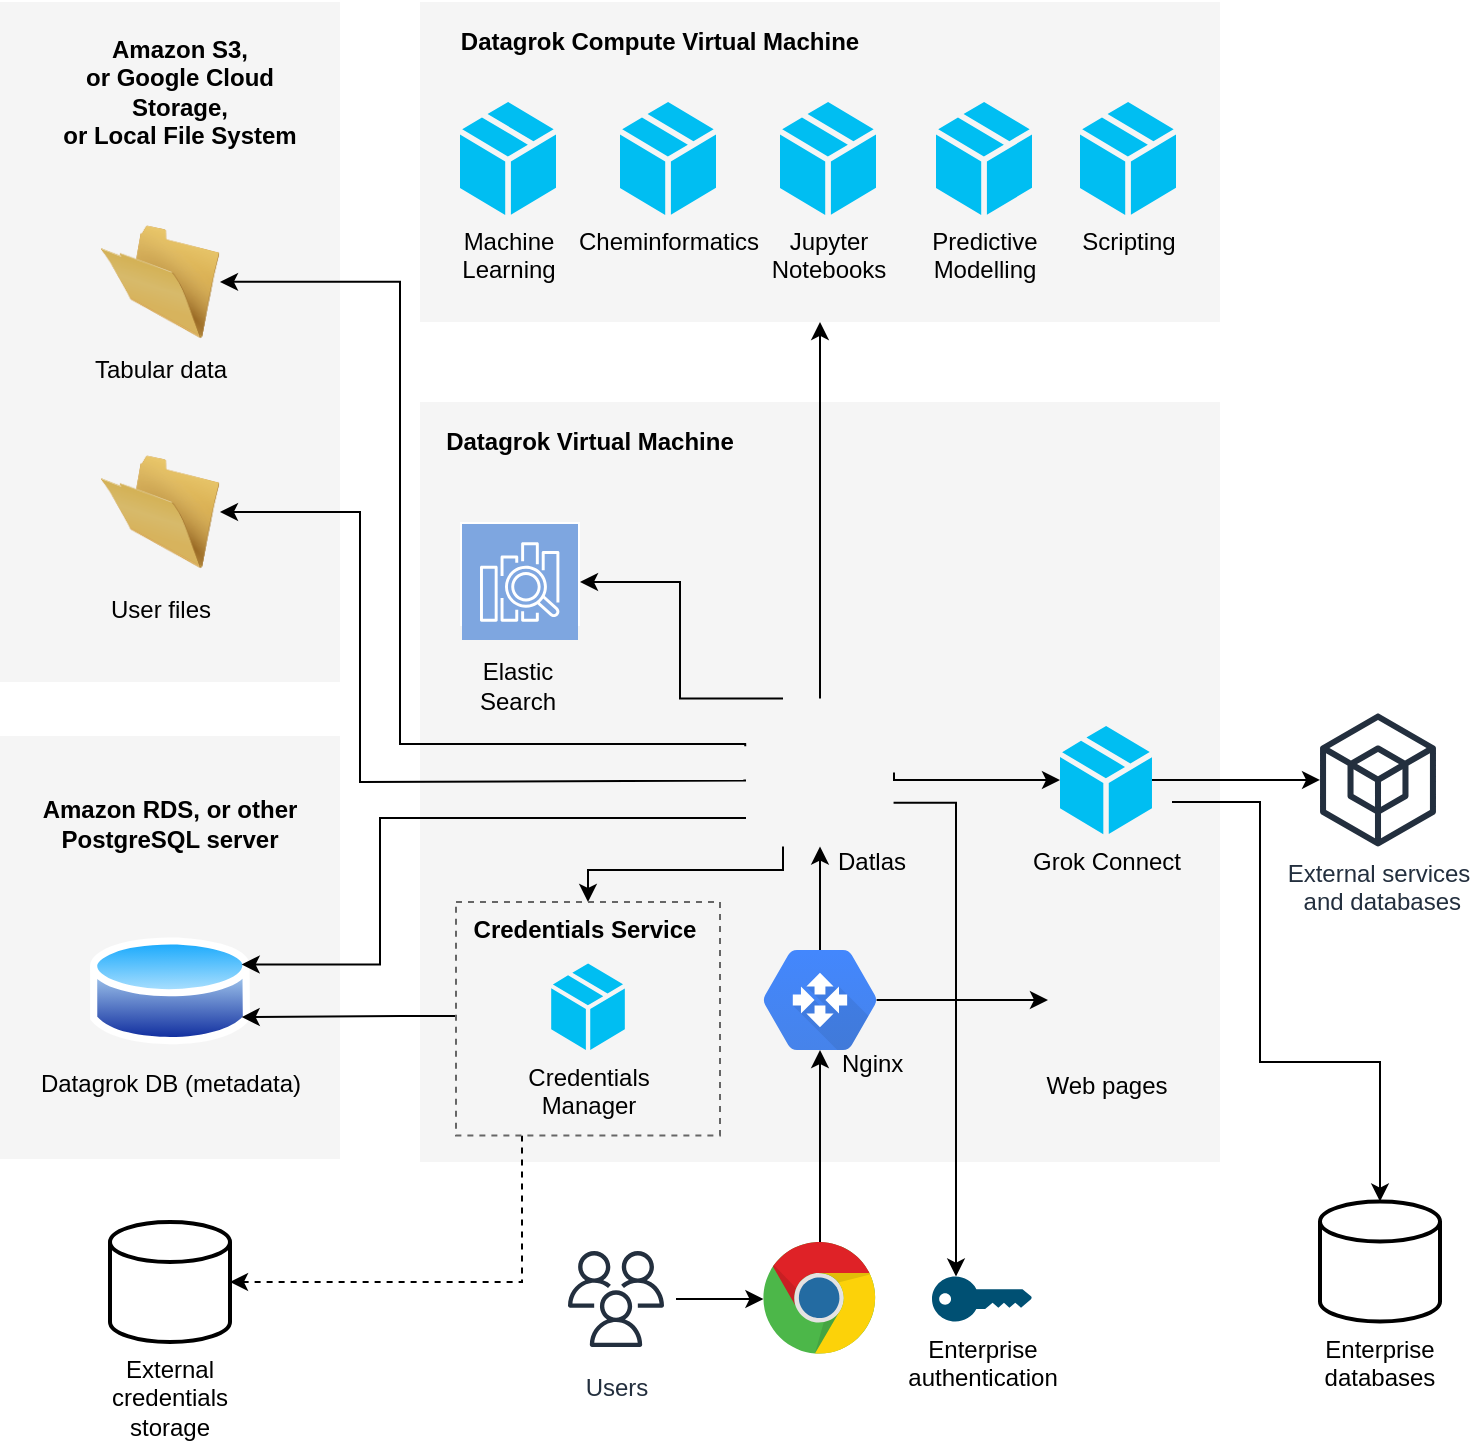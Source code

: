 <mxfile version="15.8.6" type="device"><diagram id="QLXq45b-At0BDzB_G8LP" name="Page-1"><mxGraphModel dx="897" dy="532" grid="1" gridSize="10" guides="1" tooltips="1" connect="1" arrows="1" fold="1" page="1" pageScale="1" pageWidth="827" pageHeight="1169" math="0" shadow="0"><root><mxCell id="0"/><mxCell id="1" parent="0"/><mxCell id="sPx1KUijVhaxjiqW4OBx-48" value="" style="rounded=0;whiteSpace=wrap;html=1;fillColor=#f5f5f5;strokeColor=none;fontColor=#333333;" parent="1" vertex="1"><mxGeometry x="280" y="340" width="400" height="380" as="geometry"/></mxCell><mxCell id="sPx1KUijVhaxjiqW4OBx-45" value="" style="rounded=0;whiteSpace=wrap;html=1;fillColor=#f5f5f5;strokeColor=none;fontColor=#333333;" parent="1" vertex="1"><mxGeometry x="70" y="506.99" width="170" height="211.5" as="geometry"/></mxCell><mxCell id="sPx1KUijVhaxjiqW4OBx-2" value="" style="rounded=0;whiteSpace=wrap;html=1;strokeColor=none;fillColor=#f5f5f5;fontColor=#333333;" parent="1" vertex="1"><mxGeometry x="70" y="139.97" width="170" height="340" as="geometry"/></mxCell><mxCell id="sPx1KUijVhaxjiqW4OBx-49" value="Datagrok Virtual Machine" style="text;html=1;strokeColor=none;fillColor=none;align=center;verticalAlign=middle;whiteSpace=wrap;rounded=0;fontStyle=1" parent="1" vertex="1"><mxGeometry x="280" y="350" width="170" height="20" as="geometry"/></mxCell><mxCell id="sPx1KUijVhaxjiqW4OBx-20" value="" style="rounded=0;whiteSpace=wrap;html=1;strokeColor=none;fillColor=#f5f5f5;fontColor=#333333;" parent="1" vertex="1"><mxGeometry x="280" y="139.97" width="400" height="160" as="geometry"/></mxCell><mxCell id="sPx1KUijVhaxjiqW4OBx-21" value="Datagrok Compute Virtual Machine" style="text;html=1;strokeColor=none;fillColor=none;align=center;verticalAlign=middle;whiteSpace=wrap;rounded=0;fontStyle=1" parent="1" vertex="1"><mxGeometry x="290" y="149.97" width="220" height="20" as="geometry"/></mxCell><mxCell id="sPx1KUijVhaxjiqW4OBx-22" value="Machine&lt;br&gt;Learning&lt;br&gt;" style="verticalLabelPosition=bottom;html=1;verticalAlign=top;align=center;strokeColor=none;fillColor=#00BEF2;shape=mxgraph.azure.cloud_service_package_file;labelBackgroundColor=none;" parent="1" vertex="1"><mxGeometry x="300" y="189.97" width="48" height="56.47" as="geometry"/></mxCell><mxCell id="sPx1KUijVhaxjiqW4OBx-24" value="Cheminformatics" style="verticalLabelPosition=bottom;html=1;verticalAlign=top;align=center;strokeColor=none;fillColor=#00BEF2;shape=mxgraph.azure.cloud_service_package_file;labelBackgroundColor=none;" parent="1" vertex="1"><mxGeometry x="380" y="189.97" width="48" height="56.47" as="geometry"/></mxCell><mxCell id="sPx1KUijVhaxjiqW4OBx-26" value="Jupyter&lt;br&gt;Notebooks" style="verticalLabelPosition=bottom;html=1;verticalAlign=top;align=center;strokeColor=none;fillColor=#00BEF2;shape=mxgraph.azure.cloud_service_package_file;labelBackgroundColor=none;" parent="1" vertex="1"><mxGeometry x="460" y="189.97" width="48" height="56.47" as="geometry"/></mxCell><mxCell id="sPx1KUijVhaxjiqW4OBx-28" value="Predictive &lt;br&gt;Modelling" style="verticalLabelPosition=bottom;html=1;verticalAlign=top;align=center;strokeColor=none;fillColor=#00BEF2;shape=mxgraph.azure.cloud_service_package_file;labelBackgroundColor=none;" parent="1" vertex="1"><mxGeometry x="538" y="189.97" width="48" height="56.47" as="geometry"/></mxCell><mxCell id="sPx1KUijVhaxjiqW4OBx-30" value="Scripting" style="verticalLabelPosition=bottom;html=1;verticalAlign=top;align=center;strokeColor=none;fillColor=#00BEF2;shape=mxgraph.azure.cloud_service_package_file;labelBackgroundColor=none;" parent="1" vertex="1"><mxGeometry x="610" y="189.97" width="48" height="56.47" as="geometry"/></mxCell><mxCell id="sPx1KUijVhaxjiqW4OBx-83" style="edgeStyle=orthogonalEdgeStyle;rounded=0;orthogonalLoop=1;jettySize=auto;html=1;" parent="1" source="sPx1KUijVhaxjiqW4OBx-55" target="sPx1KUijVhaxjiqW4OBx-57" edge="1"><mxGeometry relative="1" as="geometry"/></mxCell><mxCell id="sPx1KUijVhaxjiqW4OBx-64" style="edgeStyle=orthogonalEdgeStyle;rounded=0;orthogonalLoop=1;jettySize=auto;html=1;" parent="1" source="sPx1KUijVhaxjiqW4OBx-56" target="sPx1KUijVhaxjiqW4OBx-55" edge="1"><mxGeometry relative="1" as="geometry"><mxPoint x="456" y="668" as="targetPoint"/></mxGeometry></mxCell><mxCell id="sPx1KUijVhaxjiqW4OBx-56" value="" style="dashed=0;outlineConnect=0;html=1;align=center;labelPosition=center;verticalLabelPosition=bottom;verticalAlign=top;shape=mxgraph.weblogos.chrome" parent="1" vertex="1"><mxGeometry x="451.71" y="760" width="56.58" height="57.03" as="geometry"/></mxCell><mxCell id="sPx1KUijVhaxjiqW4OBx-57" value="Web pages" style="shape=image;html=1;verticalAlign=top;verticalLabelPosition=bottom;labelBackgroundColor=none;imageAspect=0;aspect=fixed;image=https://cdn4.iconfinder.com/data/icons/materia-flat-social-free/24/038_027_share_code_link_html_android_material-128.png" parent="1" vertex="1"><mxGeometry x="593.99" y="610" width="58" height="58" as="geometry"/></mxCell><mxCell id="sPx1KUijVhaxjiqW4OBx-63" style="edgeStyle=orthogonalEdgeStyle;rounded=0;orthogonalLoop=1;jettySize=auto;html=1;entryX=0.5;entryY=1;entryDx=0;entryDy=0;" parent="1" source="sPx1KUijVhaxjiqW4OBx-55" target="sPx1KUijVhaxjiqW4OBx-1" edge="1"><mxGeometry relative="1" as="geometry"><mxPoint x="456" y="610" as="sourcePoint"/></mxGeometry></mxCell><mxCell id="sPx1KUijVhaxjiqW4OBx-69" style="edgeStyle=orthogonalEdgeStyle;rounded=0;orthogonalLoop=1;jettySize=auto;html=1;exitX=-0.018;exitY=0.554;exitDx=0;exitDy=0;entryX=1;entryY=0.5;entryDx=0;entryDy=0;exitPerimeter=0;" parent="1" source="sPx1KUijVhaxjiqW4OBx-1" target="sPx1KUijVhaxjiqW4OBx-9" edge="1"><mxGeometry relative="1" as="geometry"><Array as="points"><mxPoint x="443" y="529"/><mxPoint x="250" y="530"/><mxPoint x="250" y="370"/></Array></mxGeometry></mxCell><mxCell id="sPx1KUijVhaxjiqW4OBx-70" style="edgeStyle=orthogonalEdgeStyle;rounded=0;orthogonalLoop=1;jettySize=auto;html=1;entryX=1;entryY=0.5;entryDx=0;entryDy=0;exitX=-0.005;exitY=0.322;exitDx=0;exitDy=0;exitPerimeter=0;" parent="1" source="sPx1KUijVhaxjiqW4OBx-1" target="sPx1KUijVhaxjiqW4OBx-8" edge="1"><mxGeometry relative="1" as="geometry"><Array as="points"><mxPoint x="443" y="511"/><mxPoint x="270" y="511"/><mxPoint x="270" y="280"/></Array></mxGeometry></mxCell><mxCell id="sPx1KUijVhaxjiqW4OBx-73" style="edgeStyle=orthogonalEdgeStyle;rounded=0;orthogonalLoop=1;jettySize=auto;html=1;exitX=1;exitY=0.5;exitDx=0;exitDy=0;" parent="1" source="sPx1KUijVhaxjiqW4OBx-1" target="sPx1KUijVhaxjiqW4OBx-72" edge="1"><mxGeometry relative="1" as="geometry"><Array as="points"><mxPoint x="517" y="529"/></Array></mxGeometry></mxCell><mxCell id="sPx1KUijVhaxjiqW4OBx-75" style="edgeStyle=orthogonalEdgeStyle;rounded=0;orthogonalLoop=1;jettySize=auto;html=1;exitX=0.997;exitY=0.704;exitDx=0;exitDy=0;entryX=0.24;entryY=0;entryDx=0;entryDy=0;entryPerimeter=0;exitPerimeter=0;" parent="1" source="sPx1KUijVhaxjiqW4OBx-1" target="sPx1KUijVhaxjiqW4OBx-74" edge="1"><mxGeometry relative="1" as="geometry"><Array as="points"><mxPoint x="548" y="540"/></Array></mxGeometry></mxCell><mxCell id="sPx1KUijVhaxjiqW4OBx-82" style="edgeStyle=orthogonalEdgeStyle;rounded=0;orthogonalLoop=1;jettySize=auto;html=1;exitX=0.25;exitY=0;exitDx=0;exitDy=0;" parent="1" source="sPx1KUijVhaxjiqW4OBx-1" target="sPx1KUijVhaxjiqW4OBx-78" edge="1"><mxGeometry relative="1" as="geometry"><Array as="points"><mxPoint x="410" y="488"/><mxPoint x="410" y="430"/></Array></mxGeometry></mxCell><mxCell id="sPx1KUijVhaxjiqW4OBx-90" style="edgeStyle=orthogonalEdgeStyle;rounded=0;orthogonalLoop=1;jettySize=auto;html=1;exitX=0.5;exitY=0;exitDx=0;exitDy=0;entryX=0.5;entryY=1;entryDx=0;entryDy=0;" parent="1" source="sPx1KUijVhaxjiqW4OBx-1" target="sPx1KUijVhaxjiqW4OBx-20" edge="1"><mxGeometry relative="1" as="geometry"><Array as="points"><mxPoint x="480" y="488"/></Array></mxGeometry></mxCell><mxCell id="sPx1KUijVhaxjiqW4OBx-97" style="edgeStyle=orthogonalEdgeStyle;rounded=0;orthogonalLoop=1;jettySize=auto;html=1;exitX=0.25;exitY=1;exitDx=0;exitDy=0;entryX=0.5;entryY=0;entryDx=0;entryDy=0;" parent="1" source="sPx1KUijVhaxjiqW4OBx-1" target="sPx1KUijVhaxjiqW4OBx-91" edge="1"><mxGeometry relative="1" as="geometry"><Array as="points"><mxPoint x="462" y="574"/><mxPoint x="364" y="574"/></Array></mxGeometry></mxCell><mxCell id="sPx1KUijVhaxjiqW4OBx-1" value="Datlas" style="shape=image;html=1;verticalAlign=top;verticalLabelPosition=bottom;labelBackgroundColor=none;imageAspect=0;aspect=fixed;image=https://cdn2.iconfinder.com/data/icons/miscellaneous-31/60/android-brain-128.png;strokeColor=#66FFB3;imageBorder=none;imageBackground=none;labelPosition=right;align=left;spacingLeft=-30;spacingTop=-6;" parent="1" vertex="1"><mxGeometry x="443" y="488.26" width="74" height="74" as="geometry"/></mxCell><mxCell id="sPx1KUijVhaxjiqW4OBx-67" value="" style="edgeStyle=orthogonalEdgeStyle;rounded=0;orthogonalLoop=1;jettySize=auto;html=1;" parent="1" source="sPx1KUijVhaxjiqW4OBx-65" target="sPx1KUijVhaxjiqW4OBx-56" edge="1"><mxGeometry relative="1" as="geometry"><mxPoint x="419" y="780" as="targetPoint"/></mxGeometry></mxCell><mxCell id="sPx1KUijVhaxjiqW4OBx-65" value="Users" style="outlineConnect=0;fontColor=#232F3E;gradientColor=none;strokeColor=#232F3E;fillColor=#ffffff;dashed=0;verticalLabelPosition=bottom;verticalAlign=top;align=center;html=1;fontSize=12;fontStyle=0;aspect=fixed;shape=mxgraph.aws4.resourceIcon;resIcon=mxgraph.aws4.users;" parent="1" vertex="1"><mxGeometry x="348" y="758.52" width="60" height="60" as="geometry"/></mxCell><mxCell id="sPx1KUijVhaxjiqW4OBx-86" style="edgeStyle=orthogonalEdgeStyle;rounded=0;orthogonalLoop=1;jettySize=auto;html=1;entryX=0.5;entryY=0;entryDx=0;entryDy=0;entryPerimeter=0;" parent="1" target="sPx1KUijVhaxjiqW4OBx-85" edge="1"><mxGeometry relative="1" as="geometry"><mxPoint x="656" y="540" as="sourcePoint"/><Array as="points"><mxPoint x="700" y="540"/><mxPoint x="700" y="670"/><mxPoint x="760" y="670"/></Array></mxGeometry></mxCell><mxCell id="sPx1KUijVhaxjiqW4OBx-89" value="" style="edgeStyle=orthogonalEdgeStyle;rounded=0;orthogonalLoop=1;jettySize=auto;html=1;" parent="1" source="sPx1KUijVhaxjiqW4OBx-72" target="sPx1KUijVhaxjiqW4OBx-87" edge="1"><mxGeometry relative="1" as="geometry"><mxPoint x="735.99" y="529.01" as="targetPoint"/></mxGeometry></mxCell><mxCell id="sPx1KUijVhaxjiqW4OBx-72" value="Grok Connect" style="verticalLabelPosition=bottom;html=1;verticalAlign=top;align=center;strokeColor=none;fillColor=#00BEF2;shape=mxgraph.azure.cloud_service_package_file;labelBackgroundColor=none;" parent="1" vertex="1"><mxGeometry x="600" y="501.96" width="45.99" height="54.11" as="geometry"/></mxCell><mxCell id="sPx1KUijVhaxjiqW4OBx-74" value="Enterprise&lt;br&gt;authentication" style="points=[[0,0.5,0],[0.24,0,0],[0.5,0.28,0],[0.995,0.475,0],[0.5,0.72,0],[0.24,1,0]];verticalLabelPosition=bottom;html=1;verticalAlign=top;aspect=fixed;align=center;pointerEvents=1;shape=mxgraph.cisco19.key;fillColor=#005073;strokeColor=none;" parent="1" vertex="1"><mxGeometry x="536" y="777.27" width="50" height="22.5" as="geometry"/></mxCell><mxCell id="sPx1KUijVhaxjiqW4OBx-14" value="Amazon RDS, or other PostgreSQL server" style="text;html=1;strokeColor=none;fillColor=none;align=center;verticalAlign=middle;whiteSpace=wrap;rounded=0;fontStyle=1;labelBackgroundColor=none;" parent="1" vertex="1"><mxGeometry x="90" y="525.51" width="130" height="50" as="geometry"/></mxCell><mxCell id="sPx1KUijVhaxjiqW4OBx-17" value="Datagrok DB (metadata)" style="aspect=fixed;perimeter=ellipsePerimeter;html=1;align=center;shadow=0;dashed=0;spacingTop=3;image;image=img/lib/active_directory/database.svg;labelBackgroundColor=none;" parent="1" vertex="1"><mxGeometry x="115.01" y="604.81" width="79.99" height="59.19" as="geometry"/></mxCell><mxCell id="sPx1KUijVhaxjiqW4OBx-68" style="edgeStyle=orthogonalEdgeStyle;rounded=0;orthogonalLoop=1;jettySize=auto;html=1;entryX=1;entryY=0.25;entryDx=0;entryDy=0;" parent="1" target="sPx1KUijVhaxjiqW4OBx-17" edge="1"><mxGeometry relative="1" as="geometry"><mxPoint x="443" y="548" as="sourcePoint"/><Array as="points"><mxPoint x="260" y="548"/><mxPoint x="260" y="622"/></Array></mxGeometry></mxCell><mxCell id="sPx1KUijVhaxjiqW4OBx-78" value="" style="outlineConnect=0;fontColor=#232F3E;gradientColor=none;strokeColor=#ffffff;fillColor=#7EA6E0;dashed=0;verticalLabelPosition=middle;verticalAlign=bottom;align=center;html=1;whiteSpace=wrap;fontSize=10;fontStyle=1;spacing=3;shape=mxgraph.aws4.productIcon;prIcon=mxgraph.aws4.elasticsearch_service;labelBackgroundColor=none;" parent="1" vertex="1"><mxGeometry x="300" y="399.97" width="60" height="51.99" as="geometry"/></mxCell><mxCell id="sPx1KUijVhaxjiqW4OBx-55" value="Nginx" style="shape=mxgraph.gcp.networking.cloud_router;html=1;fillColor=#4387FD;gradientColor=#4683EA;strokeColor=none;verticalLabelPosition=bottom;verticalAlign=top;align=left;labelBackgroundColor=none;labelPosition=right;spacingTop=-7;spacingLeft=-19;" parent="1" vertex="1"><mxGeometry x="451.71" y="614" width="56.58" height="50" as="geometry"/></mxCell><mxCell id="sPx1KUijVhaxjiqW4OBx-5" value="Amazon S3,&lt;br&gt;or Google Cloud Storage,&lt;br&gt;or Local File System" style="text;html=1;strokeColor=none;fillColor=none;align=center;verticalAlign=middle;whiteSpace=wrap;rounded=0;fontStyle=1" parent="1" vertex="1"><mxGeometry x="90" y="159.97" width="140" height="50" as="geometry"/></mxCell><mxCell id="sPx1KUijVhaxjiqW4OBx-8" value="Tabular data" style="image;html=1;labelBackgroundColor=none;image=img/lib/clip_art/general/Empty_Folder_128x128.png" parent="1" vertex="1"><mxGeometry x="119.99" y="249.94" width="60" height="60" as="geometry"/></mxCell><mxCell id="sPx1KUijVhaxjiqW4OBx-9" value="User files" style="image;html=1;labelBackgroundColor=none;image=img/lib/clip_art/general/Empty_Folder_128x128.png" parent="1" vertex="1"><mxGeometry x="120" y="359.97" width="59.99" height="69.97" as="geometry"/></mxCell><mxCell id="sPx1KUijVhaxjiqW4OBx-84" value="Elastic Search" style="text;html=1;strokeColor=none;fillColor=none;align=center;verticalAlign=middle;whiteSpace=wrap;rounded=0;labelBackgroundColor=none;" parent="1" vertex="1"><mxGeometry x="309" y="461.96" width="40" height="40" as="geometry"/></mxCell><mxCell id="sPx1KUijVhaxjiqW4OBx-85" value="Enterprise&lt;br&gt;databases" style="strokeWidth=2;html=1;shape=mxgraph.flowchart.database;whiteSpace=wrap;labelBackgroundColor=none;labelPosition=center;verticalLabelPosition=bottom;align=center;verticalAlign=top;" parent="1" vertex="1"><mxGeometry x="730" y="739.77" width="60" height="60" as="geometry"/></mxCell><mxCell id="sPx1KUijVhaxjiqW4OBx-87" value="External services&lt;br&gt;&amp;nbsp;and databases" style="outlineConnect=0;fontColor=#232F3E;gradientColor=none;fillColor=#232F3E;strokeColor=none;dashed=0;verticalLabelPosition=bottom;verticalAlign=top;align=center;html=1;fontSize=12;fontStyle=0;aspect=fixed;pointerEvents=1;shape=mxgraph.aws4.external_sdk;labelBackgroundColor=none;" parent="1" vertex="1"><mxGeometry x="730" y="495.73" width="58" height="66.53" as="geometry"/></mxCell><mxCell id="sPx1KUijVhaxjiqW4OBx-96" style="edgeStyle=orthogonalEdgeStyle;rounded=0;orthogonalLoop=1;jettySize=auto;html=1;entryX=1;entryY=0.75;entryDx=0;entryDy=0;" parent="1" source="sPx1KUijVhaxjiqW4OBx-91" target="sPx1KUijVhaxjiqW4OBx-17" edge="1"><mxGeometry relative="1" as="geometry"><Array as="points"><mxPoint x="270" y="647"/><mxPoint x="270" y="647"/></Array></mxGeometry></mxCell><mxCell id="sPx1KUijVhaxjiqW4OBx-102" style="edgeStyle=orthogonalEdgeStyle;rounded=0;orthogonalLoop=1;jettySize=auto;html=1;exitX=0.25;exitY=1;exitDx=0;exitDy=0;entryX=1;entryY=0.5;entryDx=0;entryDy=0;entryPerimeter=0;dashed=1;" parent="1" source="sPx1KUijVhaxjiqW4OBx-91" target="sPx1KUijVhaxjiqW4OBx-101" edge="1"><mxGeometry relative="1" as="geometry"/></mxCell><mxCell id="sPx1KUijVhaxjiqW4OBx-91" value="" style="rounded=0;whiteSpace=wrap;html=1;labelBackgroundColor=none;strokeColor=#666666;fillColor=#f5f5f5;dashed=1;fontColor=#333333;" parent="1" vertex="1"><mxGeometry x="298" y="590" width="132" height="116.69" as="geometry"/></mxCell><mxCell id="sPx1KUijVhaxjiqW4OBx-94" value="Credentials Service" style="text;html=1;strokeColor=none;fillColor=none;align=center;verticalAlign=middle;whiteSpace=wrap;rounded=0;fontStyle=1" parent="1" vertex="1"><mxGeometry x="298" y="594" width="129" height="20" as="geometry"/></mxCell><mxCell id="sPx1KUijVhaxjiqW4OBx-100" value="Credentials&lt;br&gt;Manager" style="verticalLabelPosition=bottom;html=1;verticalAlign=top;align=center;strokeColor=none;fillColor=#00BEF2;shape=mxgraph.azure.cloud_service_package_file;labelBackgroundColor=none;" parent="1" vertex="1"><mxGeometry x="345.6" y="620.69" width="36.81" height="43.31" as="geometry"/></mxCell><mxCell id="sPx1KUijVhaxjiqW4OBx-101" value="External credentials storage" style="strokeWidth=2;html=1;shape=mxgraph.flowchart.database;whiteSpace=wrap;labelBackgroundColor=none;labelPosition=center;verticalLabelPosition=bottom;align=center;verticalAlign=top;" parent="1" vertex="1"><mxGeometry x="125.0" y="750" width="60" height="60" as="geometry"/></mxCell></root></mxGraphModel></diagram></mxfile>